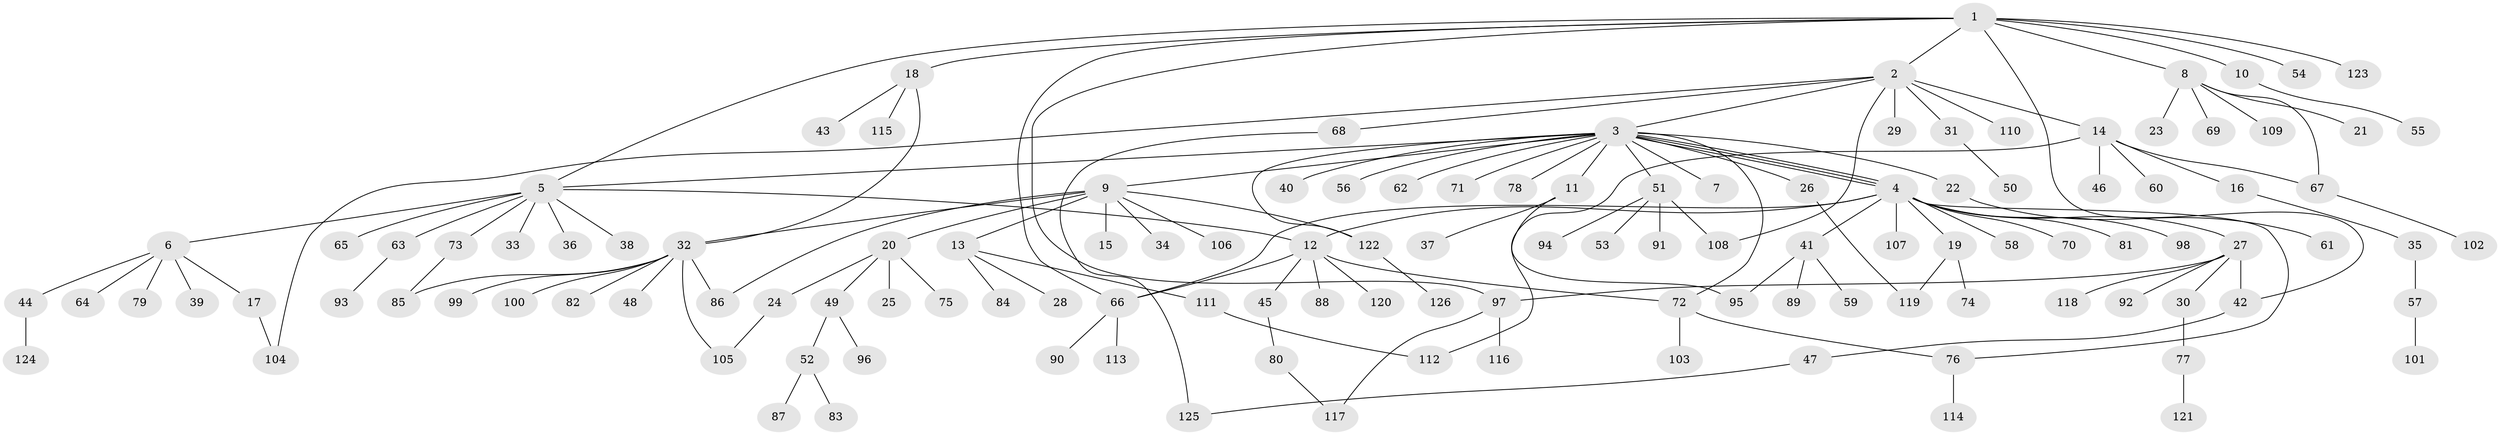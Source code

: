 // coarse degree distribution, {1: 0.42857142857142855, 14: 0.015873015873015872, 7: 0.047619047619047616, 2: 0.2698412698412698, 4: 0.047619047619047616, 5: 0.031746031746031744, 8: 0.031746031746031744, 3: 0.1111111111111111, 11: 0.015873015873015872}
// Generated by graph-tools (version 1.1) at 2025/36/03/04/25 23:36:40]
// undirected, 126 vertices, 148 edges
graph export_dot {
  node [color=gray90,style=filled];
  1;
  2;
  3;
  4;
  5;
  6;
  7;
  8;
  9;
  10;
  11;
  12;
  13;
  14;
  15;
  16;
  17;
  18;
  19;
  20;
  21;
  22;
  23;
  24;
  25;
  26;
  27;
  28;
  29;
  30;
  31;
  32;
  33;
  34;
  35;
  36;
  37;
  38;
  39;
  40;
  41;
  42;
  43;
  44;
  45;
  46;
  47;
  48;
  49;
  50;
  51;
  52;
  53;
  54;
  55;
  56;
  57;
  58;
  59;
  60;
  61;
  62;
  63;
  64;
  65;
  66;
  67;
  68;
  69;
  70;
  71;
  72;
  73;
  74;
  75;
  76;
  77;
  78;
  79;
  80;
  81;
  82;
  83;
  84;
  85;
  86;
  87;
  88;
  89;
  90;
  91;
  92;
  93;
  94;
  95;
  96;
  97;
  98;
  99;
  100;
  101;
  102;
  103;
  104;
  105;
  106;
  107;
  108;
  109;
  110;
  111;
  112;
  113;
  114;
  115;
  116;
  117;
  118;
  119;
  120;
  121;
  122;
  123;
  124;
  125;
  126;
  1 -- 2;
  1 -- 5;
  1 -- 8;
  1 -- 10;
  1 -- 18;
  1 -- 42;
  1 -- 54;
  1 -- 66;
  1 -- 97;
  1 -- 123;
  2 -- 3;
  2 -- 14;
  2 -- 29;
  2 -- 31;
  2 -- 68;
  2 -- 104;
  2 -- 108;
  2 -- 110;
  3 -- 4;
  3 -- 4;
  3 -- 4;
  3 -- 5;
  3 -- 7;
  3 -- 9;
  3 -- 11;
  3 -- 22;
  3 -- 26;
  3 -- 40;
  3 -- 51;
  3 -- 56;
  3 -- 62;
  3 -- 71;
  3 -- 72;
  3 -- 78;
  3 -- 122;
  4 -- 12;
  4 -- 19;
  4 -- 27;
  4 -- 41;
  4 -- 58;
  4 -- 66;
  4 -- 70;
  4 -- 76;
  4 -- 81;
  4 -- 98;
  4 -- 107;
  5 -- 6;
  5 -- 12;
  5 -- 33;
  5 -- 36;
  5 -- 38;
  5 -- 63;
  5 -- 65;
  5 -- 73;
  6 -- 17;
  6 -- 39;
  6 -- 44;
  6 -- 64;
  6 -- 79;
  8 -- 21;
  8 -- 23;
  8 -- 67;
  8 -- 69;
  8 -- 109;
  9 -- 13;
  9 -- 15;
  9 -- 20;
  9 -- 32;
  9 -- 34;
  9 -- 86;
  9 -- 106;
  9 -- 122;
  10 -- 55;
  11 -- 37;
  11 -- 95;
  12 -- 45;
  12 -- 66;
  12 -- 72;
  12 -- 88;
  12 -- 120;
  13 -- 28;
  13 -- 84;
  13 -- 111;
  14 -- 16;
  14 -- 46;
  14 -- 60;
  14 -- 67;
  14 -- 112;
  16 -- 35;
  17 -- 104;
  18 -- 32;
  18 -- 43;
  18 -- 115;
  19 -- 74;
  19 -- 119;
  20 -- 24;
  20 -- 25;
  20 -- 49;
  20 -- 75;
  22 -- 61;
  24 -- 105;
  26 -- 119;
  27 -- 30;
  27 -- 42;
  27 -- 92;
  27 -- 97;
  27 -- 118;
  30 -- 77;
  31 -- 50;
  32 -- 48;
  32 -- 82;
  32 -- 85;
  32 -- 86;
  32 -- 99;
  32 -- 100;
  32 -- 105;
  35 -- 57;
  41 -- 59;
  41 -- 89;
  41 -- 95;
  42 -- 47;
  44 -- 124;
  45 -- 80;
  47 -- 125;
  49 -- 52;
  49 -- 96;
  51 -- 53;
  51 -- 91;
  51 -- 94;
  51 -- 108;
  52 -- 83;
  52 -- 87;
  57 -- 101;
  63 -- 93;
  66 -- 90;
  66 -- 113;
  67 -- 102;
  68 -- 125;
  72 -- 76;
  72 -- 103;
  73 -- 85;
  76 -- 114;
  77 -- 121;
  80 -- 117;
  97 -- 116;
  97 -- 117;
  111 -- 112;
  122 -- 126;
}
